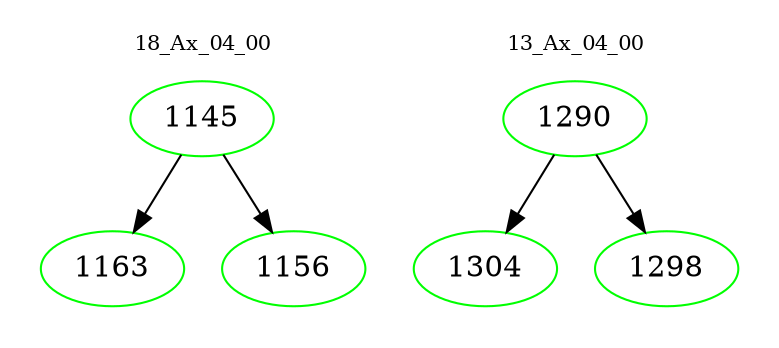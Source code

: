 digraph{
subgraph cluster_0 {
color = white
label = "18_Ax_04_00";
fontsize=10;
T0_1145 [label="1145", color="green"]
T0_1145 -> T0_1163 [color="black"]
T0_1163 [label="1163", color="green"]
T0_1145 -> T0_1156 [color="black"]
T0_1156 [label="1156", color="green"]
}
subgraph cluster_1 {
color = white
label = "13_Ax_04_00";
fontsize=10;
T1_1290 [label="1290", color="green"]
T1_1290 -> T1_1304 [color="black"]
T1_1304 [label="1304", color="green"]
T1_1290 -> T1_1298 [color="black"]
T1_1298 [label="1298", color="green"]
}
}
